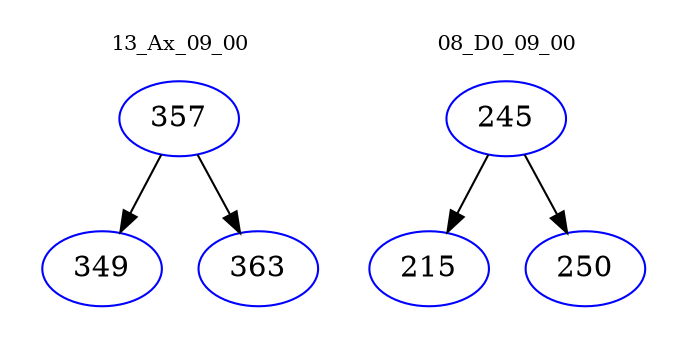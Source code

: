 digraph{
subgraph cluster_0 {
color = white
label = "13_Ax_09_00";
fontsize=10;
T0_357 [label="357", color="blue"]
T0_357 -> T0_349 [color="black"]
T0_349 [label="349", color="blue"]
T0_357 -> T0_363 [color="black"]
T0_363 [label="363", color="blue"]
}
subgraph cluster_1 {
color = white
label = "08_D0_09_00";
fontsize=10;
T1_245 [label="245", color="blue"]
T1_245 -> T1_215 [color="black"]
T1_215 [label="215", color="blue"]
T1_245 -> T1_250 [color="black"]
T1_250 [label="250", color="blue"]
}
}

